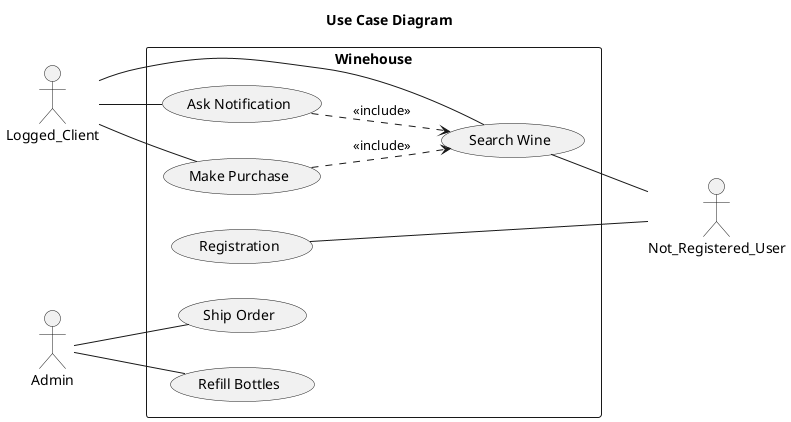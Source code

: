 @startuml
title Use Case Diagram

left to right direction

actor Logged_Client
actor Not_Registered_User
actor Admin


rectangle  Winehouse {

    Not_Registered_User -right- (Registration)
    Not_Registered_User -up- (Search Wine)

    Logged_Client -- (Search Wine)
    Logged_Client -- (Ask Notification)
    Logged_Client -- (Make Purchase)

    Admin -- (Refill Bottles)
    Admin -- (Ship Order)

    (Search Wine) <.up. (Ask Notification) : <<include>>
    (Search Wine) <.up. (Make Purchase) : <<include>>
}
@enduml